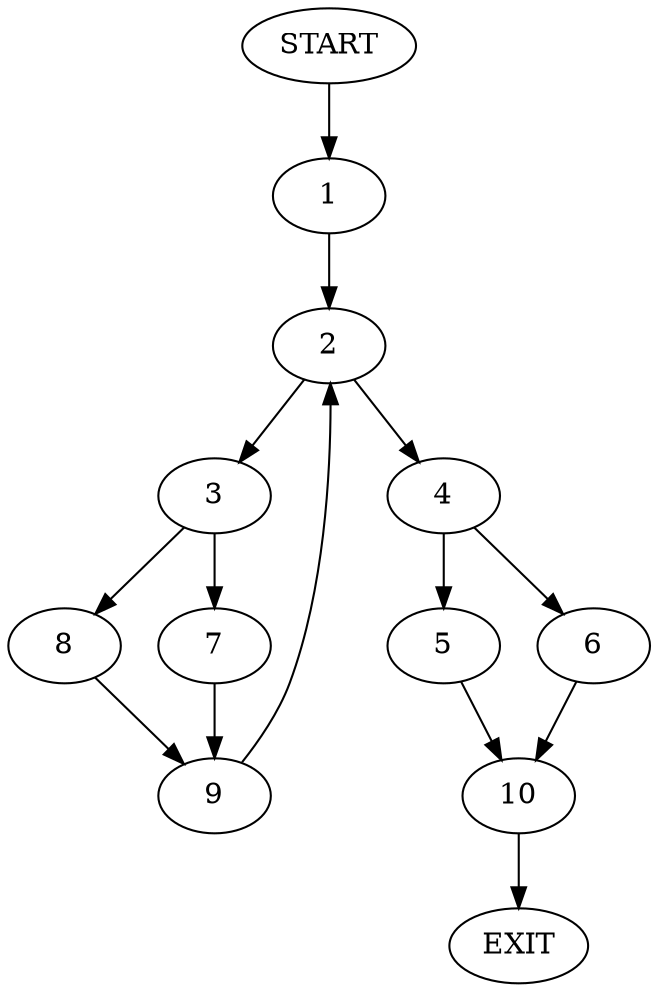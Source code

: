 digraph {
0 [label="START"]
11 [label="EXIT"]
0 -> 1
1 -> 2
2 -> 3
2 -> 4
4 -> 5
4 -> 6
3 -> 7
3 -> 8
8 -> 9
7 -> 9
9 -> 2
6 -> 10
5 -> 10
10 -> 11
}
